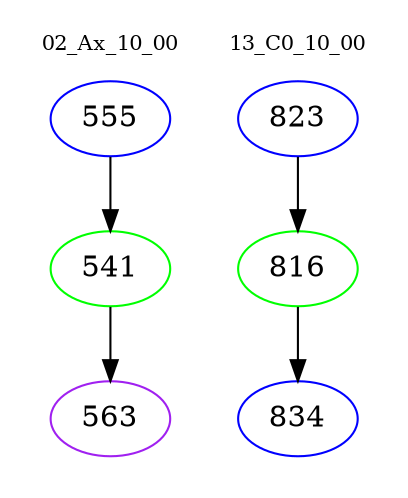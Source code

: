 digraph{
subgraph cluster_0 {
color = white
label = "02_Ax_10_00";
fontsize=10;
T0_555 [label="555", color="blue"]
T0_555 -> T0_541 [color="black"]
T0_541 [label="541", color="green"]
T0_541 -> T0_563 [color="black"]
T0_563 [label="563", color="purple"]
}
subgraph cluster_1 {
color = white
label = "13_C0_10_00";
fontsize=10;
T1_823 [label="823", color="blue"]
T1_823 -> T1_816 [color="black"]
T1_816 [label="816", color="green"]
T1_816 -> T1_834 [color="black"]
T1_834 [label="834", color="blue"]
}
}

